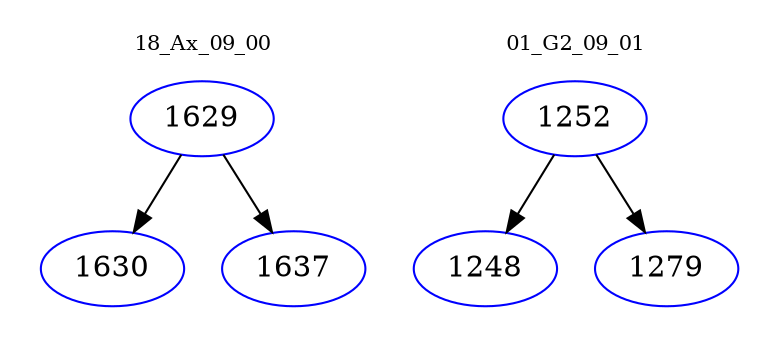 digraph{
subgraph cluster_0 {
color = white
label = "18_Ax_09_00";
fontsize=10;
T0_1629 [label="1629", color="blue"]
T0_1629 -> T0_1630 [color="black"]
T0_1630 [label="1630", color="blue"]
T0_1629 -> T0_1637 [color="black"]
T0_1637 [label="1637", color="blue"]
}
subgraph cluster_1 {
color = white
label = "01_G2_09_01";
fontsize=10;
T1_1252 [label="1252", color="blue"]
T1_1252 -> T1_1248 [color="black"]
T1_1248 [label="1248", color="blue"]
T1_1252 -> T1_1279 [color="black"]
T1_1279 [label="1279", color="blue"]
}
}
